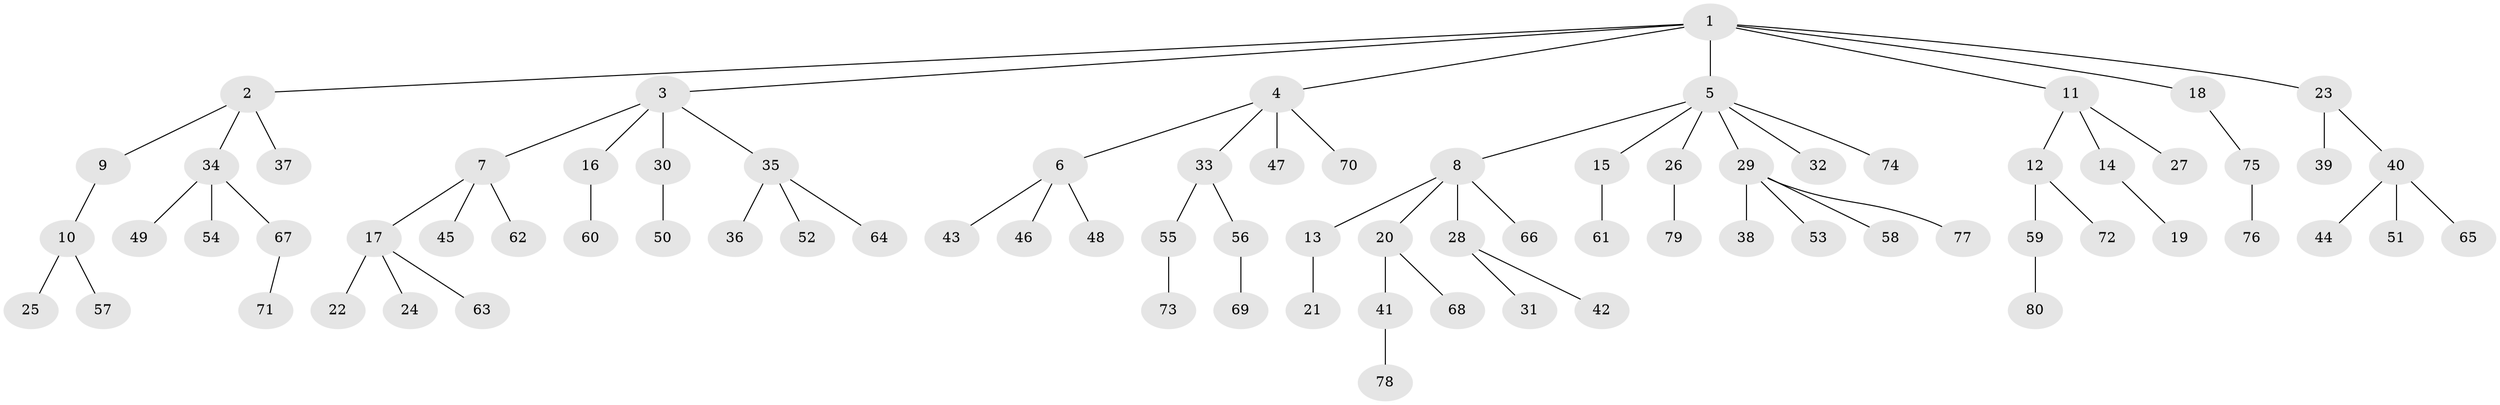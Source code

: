 // Generated by graph-tools (version 1.1) at 2025/02/03/09/25 03:02:31]
// undirected, 80 vertices, 79 edges
graph export_dot {
graph [start="1"]
  node [color=gray90,style=filled];
  1;
  2;
  3;
  4;
  5;
  6;
  7;
  8;
  9;
  10;
  11;
  12;
  13;
  14;
  15;
  16;
  17;
  18;
  19;
  20;
  21;
  22;
  23;
  24;
  25;
  26;
  27;
  28;
  29;
  30;
  31;
  32;
  33;
  34;
  35;
  36;
  37;
  38;
  39;
  40;
  41;
  42;
  43;
  44;
  45;
  46;
  47;
  48;
  49;
  50;
  51;
  52;
  53;
  54;
  55;
  56;
  57;
  58;
  59;
  60;
  61;
  62;
  63;
  64;
  65;
  66;
  67;
  68;
  69;
  70;
  71;
  72;
  73;
  74;
  75;
  76;
  77;
  78;
  79;
  80;
  1 -- 2;
  1 -- 3;
  1 -- 4;
  1 -- 5;
  1 -- 11;
  1 -- 18;
  1 -- 23;
  2 -- 9;
  2 -- 34;
  2 -- 37;
  3 -- 7;
  3 -- 16;
  3 -- 30;
  3 -- 35;
  4 -- 6;
  4 -- 33;
  4 -- 47;
  4 -- 70;
  5 -- 8;
  5 -- 15;
  5 -- 26;
  5 -- 29;
  5 -- 32;
  5 -- 74;
  6 -- 43;
  6 -- 46;
  6 -- 48;
  7 -- 17;
  7 -- 45;
  7 -- 62;
  8 -- 13;
  8 -- 20;
  8 -- 28;
  8 -- 66;
  9 -- 10;
  10 -- 25;
  10 -- 57;
  11 -- 12;
  11 -- 14;
  11 -- 27;
  12 -- 59;
  12 -- 72;
  13 -- 21;
  14 -- 19;
  15 -- 61;
  16 -- 60;
  17 -- 22;
  17 -- 24;
  17 -- 63;
  18 -- 75;
  20 -- 41;
  20 -- 68;
  23 -- 39;
  23 -- 40;
  26 -- 79;
  28 -- 31;
  28 -- 42;
  29 -- 38;
  29 -- 53;
  29 -- 58;
  29 -- 77;
  30 -- 50;
  33 -- 55;
  33 -- 56;
  34 -- 49;
  34 -- 54;
  34 -- 67;
  35 -- 36;
  35 -- 52;
  35 -- 64;
  40 -- 44;
  40 -- 51;
  40 -- 65;
  41 -- 78;
  55 -- 73;
  56 -- 69;
  59 -- 80;
  67 -- 71;
  75 -- 76;
}
